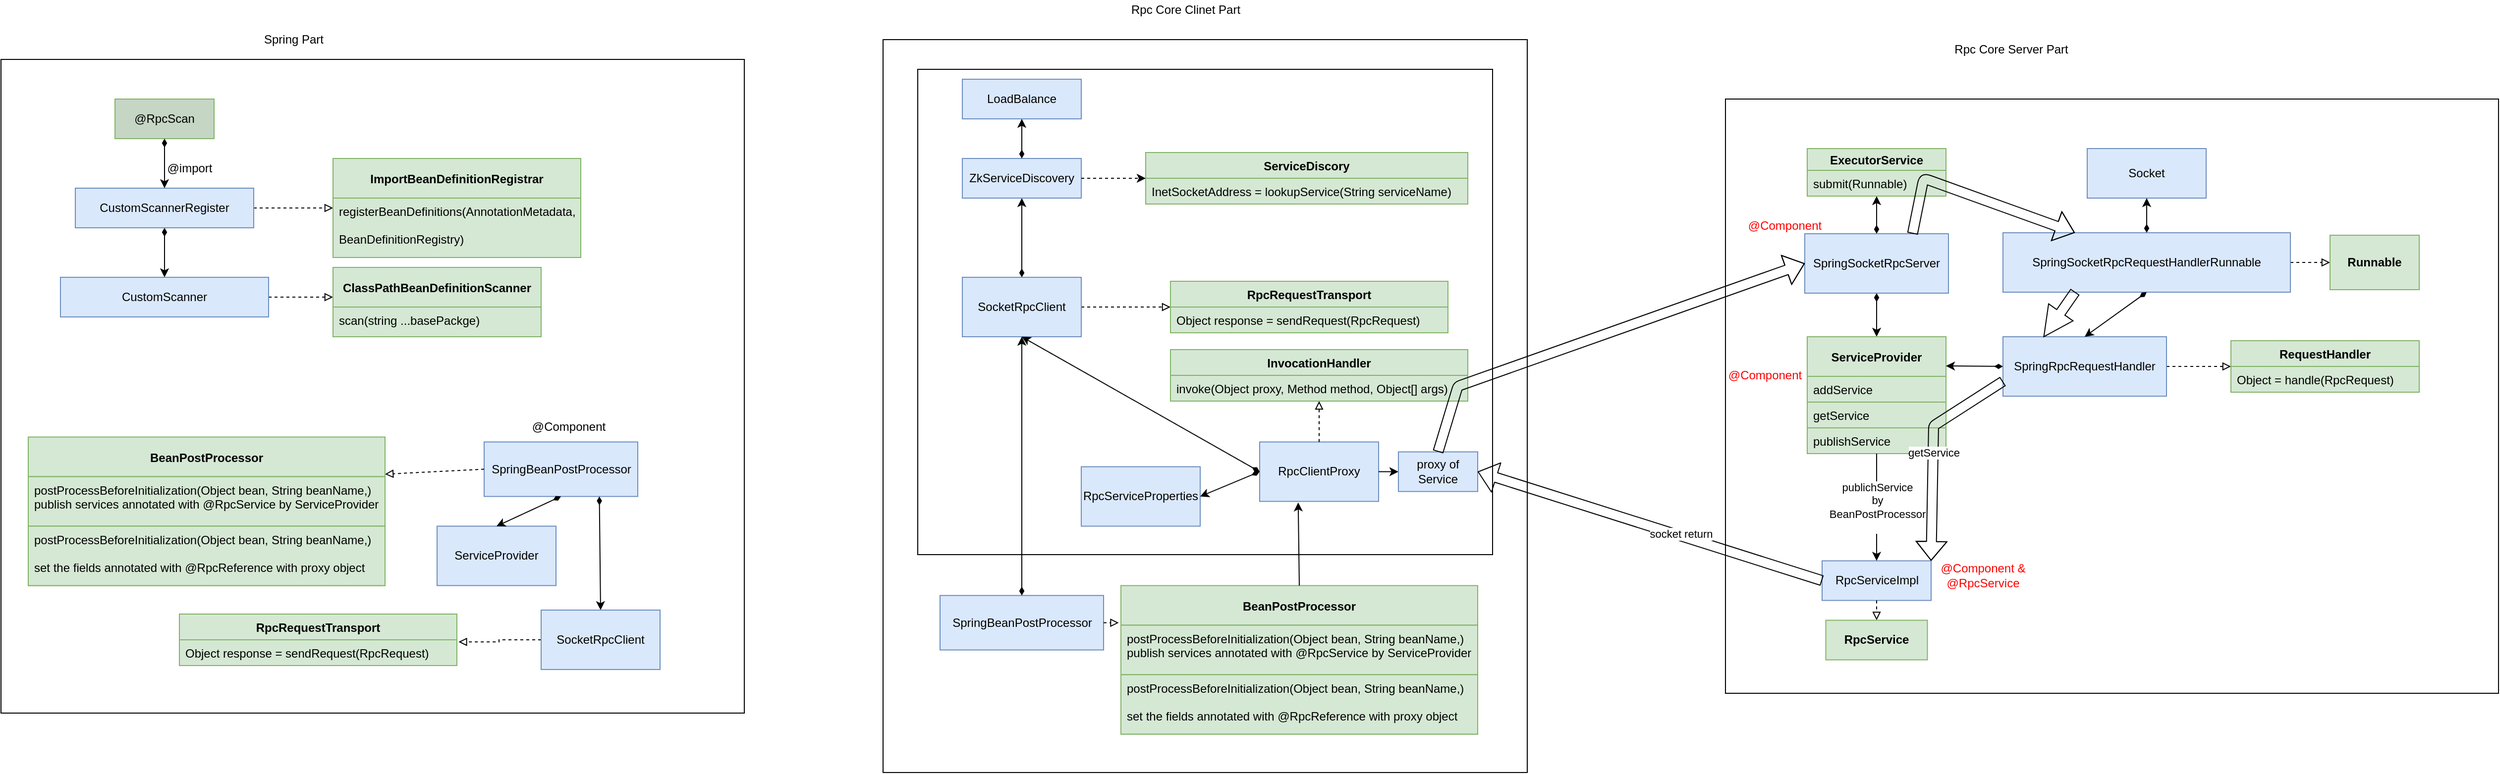 <mxfile version="14.2.5" type="github">
  <diagram id="BumKpP9zG7-PkTxgRSuZ" name="Page-1">
    <mxGraphModel dx="2156" dy="1034" grid="1" gridSize="10" guides="1" tooltips="1" connect="1" arrows="1" fold="1" page="0" pageScale="1" pageWidth="1200" pageHeight="1920" math="0" shadow="0">
      <root>
        <mxCell id="0" />
        <mxCell id="1" parent="0" />
        <mxCell id="OFLN6ch1py2yGaiHkbmR-164" value="" style="rounded=0;whiteSpace=wrap;html=1;strokeWidth=1;" vertex="1" parent="1">
          <mxGeometry x="1460" y="340" width="780" height="600" as="geometry" />
        </mxCell>
        <mxCell id="OFLN6ch1py2yGaiHkbmR-28" value="" style="rounded=0;whiteSpace=wrap;html=1;" vertex="1" parent="1">
          <mxGeometry x="610" y="280" width="650" height="740" as="geometry" />
        </mxCell>
        <mxCell id="OFLN6ch1py2yGaiHkbmR-104" value="" style="rounded=0;whiteSpace=wrap;html=1;strokeWidth=1;" vertex="1" parent="1">
          <mxGeometry x="645" y="310" width="580" height="490" as="geometry" />
        </mxCell>
        <mxCell id="OFLN6ch1py2yGaiHkbmR-25" value="" style="rounded=0;whiteSpace=wrap;html=1;" vertex="1" parent="1">
          <mxGeometry x="-280" y="300" width="750" height="660" as="geometry" />
        </mxCell>
        <mxCell id="OFLN6ch1py2yGaiHkbmR-8" value="" style="edgeStyle=orthogonalEdgeStyle;rounded=0;orthogonalLoop=1;jettySize=auto;html=1;startArrow=diamondThin;startFill=1;" edge="1" parent="1" source="OFLN6ch1py2yGaiHkbmR-2" target="OFLN6ch1py2yGaiHkbmR-7">
          <mxGeometry relative="1" as="geometry" />
        </mxCell>
        <mxCell id="OFLN6ch1py2yGaiHkbmR-12" value="" style="edgeStyle=orthogonalEdgeStyle;rounded=0;orthogonalLoop=1;jettySize=auto;html=1;startArrow=none;startFill=0;endArrow=block;endFill=0;dashed=1;" edge="1" parent="1" source="OFLN6ch1py2yGaiHkbmR-2">
          <mxGeometry relative="1" as="geometry">
            <mxPoint x="55" y="450" as="targetPoint" />
          </mxGeometry>
        </mxCell>
        <mxCell id="OFLN6ch1py2yGaiHkbmR-2" value="CustomScannerRegister" style="rounded=0;whiteSpace=wrap;html=1;fillColor=#dae8fc;strokeColor=#6c8ebf;" vertex="1" parent="1">
          <mxGeometry x="-205" y="430" width="180" height="40" as="geometry" />
        </mxCell>
        <mxCell id="OFLN6ch1py2yGaiHkbmR-3" value="&lt;div&gt;@RpcScan&lt;/div&gt;" style="rounded=0;whiteSpace=wrap;html=1;strokeColor=#82b366;fillColor=#C5D6C4;" vertex="1" parent="1">
          <mxGeometry x="-165" y="340" width="100" height="40" as="geometry" />
        </mxCell>
        <mxCell id="OFLN6ch1py2yGaiHkbmR-4" value="" style="endArrow=classic;html=1;exitX=0.5;exitY=1;exitDx=0;exitDy=0;startArrow=diamondThin;startFill=1;endFill=1;" edge="1" parent="1" source="OFLN6ch1py2yGaiHkbmR-3" target="OFLN6ch1py2yGaiHkbmR-2">
          <mxGeometry width="50" height="50" relative="1" as="geometry">
            <mxPoint x="-10" y="420" as="sourcePoint" />
            <mxPoint x="40" y="370" as="targetPoint" />
          </mxGeometry>
        </mxCell>
        <mxCell id="OFLN6ch1py2yGaiHkbmR-14" value="" style="edgeStyle=orthogonalEdgeStyle;rounded=0;orthogonalLoop=1;jettySize=auto;html=1;dashed=1;startArrow=none;startFill=0;endArrow=block;endFill=0;" edge="1" parent="1" source="OFLN6ch1py2yGaiHkbmR-7">
          <mxGeometry relative="1" as="geometry">
            <mxPoint x="55" y="540" as="targetPoint" />
          </mxGeometry>
        </mxCell>
        <mxCell id="OFLN6ch1py2yGaiHkbmR-7" value="CustomScanner" style="whiteSpace=wrap;html=1;rounded=0;fillColor=#dae8fc;strokeColor=#6c8ebf;" vertex="1" parent="1">
          <mxGeometry x="-220" y="520" width="210" height="40" as="geometry" />
        </mxCell>
        <mxCell id="OFLN6ch1py2yGaiHkbmR-15" value="@import" style="text;html=1;align=center;verticalAlign=middle;resizable=0;points=[];autosize=1;" vertex="1" parent="1">
          <mxGeometry x="-120" y="400" width="60" height="20" as="geometry" />
        </mxCell>
        <mxCell id="OFLN6ch1py2yGaiHkbmR-17" value="SpringBeanPostProcessor" style="whiteSpace=wrap;html=1;rounded=0;strokeColor=#6c8ebf;fillColor=#dae8fc;" vertex="1" parent="1">
          <mxGeometry x="207.5" y="686.25" width="155" height="55" as="geometry" />
        </mxCell>
        <mxCell id="OFLN6ch1py2yGaiHkbmR-19" value="" style="endArrow=block;html=1;dashed=1;exitX=0;exitY=0.5;exitDx=0;exitDy=0;entryX=1;entryY=0.25;entryDx=0;entryDy=0;endFill=0;" edge="1" parent="1" source="OFLN6ch1py2yGaiHkbmR-17" target="OFLN6ch1py2yGaiHkbmR-50">
          <mxGeometry width="50" height="50" relative="1" as="geometry">
            <mxPoint x="-20" y="755" as="sourcePoint" />
            <mxPoint x="50" y="795" as="targetPoint" />
          </mxGeometry>
        </mxCell>
        <mxCell id="OFLN6ch1py2yGaiHkbmR-20" value="ServiceProvider" style="whiteSpace=wrap;html=1;rounded=0;strokeColor=#6c8ebf;fillColor=#dae8fc;" vertex="1" parent="1">
          <mxGeometry x="160" y="771.25" width="120" height="60" as="geometry" />
        </mxCell>
        <mxCell id="OFLN6ch1py2yGaiHkbmR-24" value="" style="endArrow=classic;startArrow=diamondThin;html=1;startFill=1;exitX=0.5;exitY=1;exitDx=0;exitDy=0;entryX=0.5;entryY=0;entryDx=0;entryDy=0;" edge="1" parent="1" source="OFLN6ch1py2yGaiHkbmR-17" target="OFLN6ch1py2yGaiHkbmR-20">
          <mxGeometry width="50" height="50" relative="1" as="geometry">
            <mxPoint x="-190" y="855" as="sourcePoint" />
            <mxPoint x="-140" y="805" as="targetPoint" />
          </mxGeometry>
        </mxCell>
        <mxCell id="OFLN6ch1py2yGaiHkbmR-26" value="@Component" style="text;html=1;strokeColor=none;fillColor=none;align=center;verticalAlign=middle;whiteSpace=wrap;rounded=0;" vertex="1" parent="1">
          <mxGeometry x="257.5" y="661.25" width="70" height="20" as="geometry" />
        </mxCell>
        <mxCell id="OFLN6ch1py2yGaiHkbmR-27" value="&lt;div&gt;Spring Part&lt;/div&gt;" style="text;html=1;align=center;verticalAlign=middle;resizable=0;points=[];autosize=1;" vertex="1" parent="1">
          <mxGeometry x="-25" y="270" width="80" height="20" as="geometry" />
        </mxCell>
        <mxCell id="OFLN6ch1py2yGaiHkbmR-29" value="Rpc Core Clinet Part" style="text;html=1;align=center;verticalAlign=middle;resizable=0;points=[];autosize=1;" vertex="1" parent="1">
          <mxGeometry x="850" y="240" width="130" height="20" as="geometry" />
        </mxCell>
        <mxCell id="OFLN6ch1py2yGaiHkbmR-31" value="Rpc Core Server Part" style="text;html=1;align=center;verticalAlign=middle;resizable=0;points=[];autosize=1;" vertex="1" parent="1">
          <mxGeometry x="1682.5" y="280" width="130" height="20" as="geometry" />
        </mxCell>
        <mxCell id="OFLN6ch1py2yGaiHkbmR-34" value="" style="edgeStyle=orthogonalEdgeStyle;rounded=0;orthogonalLoop=1;jettySize=auto;html=1;startArrow=none;startFill=0;endArrow=block;endFill=0;dashed=1;entryX=0;entryY=0.5;entryDx=0;entryDy=0;" edge="1" parent="1" source="OFLN6ch1py2yGaiHkbmR-32" target="OFLN6ch1py2yGaiHkbmR-54">
          <mxGeometry relative="1" as="geometry">
            <mxPoint x="890.0" y="400" as="targetPoint" />
          </mxGeometry>
        </mxCell>
        <mxCell id="OFLN6ch1py2yGaiHkbmR-42" value="" style="edgeStyle=orthogonalEdgeStyle;rounded=0;orthogonalLoop=1;jettySize=auto;html=1;startArrow=diamondThin;startFill=1;endArrow=classic;endFill=1;" edge="1" parent="1" source="OFLN6ch1py2yGaiHkbmR-32" target="OFLN6ch1py2yGaiHkbmR-41">
          <mxGeometry relative="1" as="geometry" />
        </mxCell>
        <mxCell id="OFLN6ch1py2yGaiHkbmR-32" value="SocketRpcClient" style="rounded=0;whiteSpace=wrap;html=1;fillColor=#dae8fc;strokeColor=#6c8ebf;" vertex="1" parent="1">
          <mxGeometry x="690" y="520" width="120" height="60" as="geometry" />
        </mxCell>
        <mxCell id="OFLN6ch1py2yGaiHkbmR-41" value="ZkServiceDiscovery" style="whiteSpace=wrap;html=1;rounded=0;strokeColor=#6c8ebf;fillColor=#dae8fc;" vertex="1" parent="1">
          <mxGeometry x="690" y="400" width="120" height="40" as="geometry" />
        </mxCell>
        <mxCell id="OFLN6ch1py2yGaiHkbmR-44" value="ClassPathBeanDefinitionScanner" style="swimlane;fontStyle=1;childLayout=stackLayout;horizontal=1;startSize=40;fillColor=#d5e8d4;horizontalStack=0;resizeParent=1;resizeParentMax=0;resizeLast=0;collapsible=1;marginBottom=0;strokeWidth=1;strokeColor=#82b366;" vertex="1" parent="1">
          <mxGeometry x="55" y="510" width="210" height="70" as="geometry">
            <mxRectangle x="-320" y="390" width="50" height="40" as="alternateBounds" />
          </mxGeometry>
        </mxCell>
        <mxCell id="OFLN6ch1py2yGaiHkbmR-46" value="scan(string ...basePackge)" style="text;strokeColor=#82b366;fillColor=#d5e8d4;align=left;verticalAlign=top;spacingLeft=4;spacingRight=4;overflow=hidden;rotatable=0;points=[[0,0.5],[1,0.5]];portConstraint=eastwest;" vertex="1" parent="OFLN6ch1py2yGaiHkbmR-44">
          <mxGeometry y="40" width="210" height="30" as="geometry" />
        </mxCell>
        <mxCell id="OFLN6ch1py2yGaiHkbmR-48" value="ImportBeanDefinitionRegistrar" style="swimlane;fontStyle=1;childLayout=stackLayout;horizontal=1;startSize=40;fillColor=#d5e8d4;horizontalStack=0;resizeParent=1;resizeParentMax=0;resizeLast=0;collapsible=1;marginBottom=0;strokeWidth=1;strokeColor=#82b366;" vertex="1" parent="1">
          <mxGeometry x="55" y="400" width="250" height="100" as="geometry">
            <mxRectangle x="-320" y="390" width="50" height="40" as="alternateBounds" />
          </mxGeometry>
        </mxCell>
        <mxCell id="OFLN6ch1py2yGaiHkbmR-49" value="registerBeanDefinitions(AnnotationMetadata, &#xa;&#xa;BeanDefinitionRegistry)" style="text;strokeColor=#82b366;fillColor=#d5e8d4;align=left;verticalAlign=top;spacingLeft=4;spacingRight=4;overflow=hidden;rotatable=0;points=[[0,0.5],[1,0.5]];portConstraint=eastwest;" vertex="1" parent="OFLN6ch1py2yGaiHkbmR-48">
          <mxGeometry y="40" width="250" height="60" as="geometry" />
        </mxCell>
        <mxCell id="OFLN6ch1py2yGaiHkbmR-50" value="BeanPostProcessor" style="swimlane;fontStyle=1;childLayout=stackLayout;horizontal=1;startSize=40;fillColor=#d5e8d4;horizontalStack=0;resizeParent=1;resizeParentMax=0;resizeLast=0;collapsible=1;marginBottom=0;strokeWidth=1;strokeColor=#82b366;" vertex="1" parent="1">
          <mxGeometry x="-252.5" y="681.25" width="360" height="150" as="geometry">
            <mxRectangle x="-690" y="645" width="250" height="40" as="alternateBounds" />
          </mxGeometry>
        </mxCell>
        <mxCell id="OFLN6ch1py2yGaiHkbmR-51" value="postProcessBeforeInitialization(Object bean, String beanName,)&#xa;publish services annotated with @RpcService by ServiceProvider" style="text;strokeColor=#82b366;fillColor=#d5e8d4;align=left;verticalAlign=top;spacingLeft=4;spacingRight=4;overflow=hidden;rotatable=0;points=[[0,0.5],[1,0.5]];portConstraint=eastwest;" vertex="1" parent="OFLN6ch1py2yGaiHkbmR-50">
          <mxGeometry y="40" width="360" height="50" as="geometry" />
        </mxCell>
        <mxCell id="OFLN6ch1py2yGaiHkbmR-53" value="postProcessBeforeInitialization(Object bean, String beanName,) &#xa;&#xa;set the fields annotated with @RpcReference with proxy object" style="text;strokeColor=#82b366;fillColor=#d5e8d4;align=left;verticalAlign=top;spacingLeft=4;spacingRight=4;overflow=hidden;rotatable=0;points=[[0,0.5],[1,0.5]];portConstraint=eastwest;" vertex="1" parent="OFLN6ch1py2yGaiHkbmR-50">
          <mxGeometry y="90" width="360" height="60" as="geometry" />
        </mxCell>
        <mxCell id="OFLN6ch1py2yGaiHkbmR-54" value="RpcRequestTransport" style="swimlane;fontStyle=1;childLayout=stackLayout;horizontal=1;startSize=26;fillColor=#d5e8d4;horizontalStack=0;resizeParent=1;resizeParentMax=0;resizeLast=0;collapsible=1;marginBottom=0;strokeWidth=1;strokeColor=#82b366;" vertex="1" parent="1">
          <mxGeometry x="900" y="524" width="280" height="52" as="geometry" />
        </mxCell>
        <mxCell id="OFLN6ch1py2yGaiHkbmR-55" value="Object response = sendRequest(RpcRequest)" style="text;strokeColor=#82b366;fillColor=#d5e8d4;align=left;verticalAlign=top;spacingLeft=4;spacingRight=4;overflow=hidden;rotatable=0;points=[[0,0.5],[1,0.5]];portConstraint=eastwest;" vertex="1" parent="OFLN6ch1py2yGaiHkbmR-54">
          <mxGeometry y="26" width="280" height="26" as="geometry" />
        </mxCell>
        <mxCell id="OFLN6ch1py2yGaiHkbmR-58" value="ServiceDiscory" style="swimlane;fontStyle=1;childLayout=stackLayout;horizontal=1;startSize=26;fillColor=#d5e8d4;horizontalStack=0;resizeParent=1;resizeParentMax=0;resizeLast=0;collapsible=1;marginBottom=0;strokeWidth=1;strokeColor=#82b366;" vertex="1" parent="1">
          <mxGeometry x="875" y="394" width="325" height="52" as="geometry" />
        </mxCell>
        <mxCell id="OFLN6ch1py2yGaiHkbmR-61" value="InetSocketAddress = lookupService(String serviceName)" style="text;strokeColor=#82b366;fillColor=#d5e8d4;align=left;verticalAlign=top;spacingLeft=4;spacingRight=4;overflow=hidden;rotatable=0;points=[[0,0.5],[1,0.5]];portConstraint=eastwest;" vertex="1" parent="OFLN6ch1py2yGaiHkbmR-58">
          <mxGeometry y="26" width="325" height="26" as="geometry" />
        </mxCell>
        <mxCell id="OFLN6ch1py2yGaiHkbmR-62" value="" style="endArrow=classic;html=1;dashed=1;exitX=1;exitY=0.5;exitDx=0;exitDy=0;entryX=0;entryY=0.5;entryDx=0;entryDy=0;" edge="1" parent="1" source="OFLN6ch1py2yGaiHkbmR-41" target="OFLN6ch1py2yGaiHkbmR-58">
          <mxGeometry width="50" height="50" relative="1" as="geometry">
            <mxPoint x="940" y="480" as="sourcePoint" />
            <mxPoint x="990" y="430" as="targetPoint" />
          </mxGeometry>
        </mxCell>
        <mxCell id="OFLN6ch1py2yGaiHkbmR-64" value="SpringSocketRpcServer" style="rounded=0;whiteSpace=wrap;html=1;strokeWidth=1;fillColor=#dae8fc;strokeColor=#6c8ebf;" vertex="1" parent="1">
          <mxGeometry x="1540" y="476" width="145" height="60" as="geometry" />
        </mxCell>
        <mxCell id="OFLN6ch1py2yGaiHkbmR-70" value="" style="endArrow=classic;html=1;exitX=0.5;exitY=1;exitDx=0;exitDy=0;entryX=0.5;entryY=0;entryDx=0;entryDy=0;endFill=1;startArrow=diamondThin;startFill=1;" edge="1" parent="1" source="OFLN6ch1py2yGaiHkbmR-64" target="OFLN6ch1py2yGaiHkbmR-93">
          <mxGeometry width="50" height="50" relative="1" as="geometry">
            <mxPoint x="1587.5" y="580" as="sourcePoint" />
            <mxPoint x="1690" y="624" as="targetPoint" />
          </mxGeometry>
        </mxCell>
        <mxCell id="OFLN6ch1py2yGaiHkbmR-71" value="" style="endArrow=classic;html=1;exitX=0.5;exitY=0;exitDx=0;exitDy=0;endFill=1;startArrow=diamondThin;startFill=1;entryX=0.5;entryY=1;entryDx=0;entryDy=0;" edge="1" parent="1" source="OFLN6ch1py2yGaiHkbmR-64" target="OFLN6ch1py2yGaiHkbmR-98">
          <mxGeometry width="50" height="50" relative="1" as="geometry">
            <mxPoint x="1612.5" y="536" as="sourcePoint" />
            <mxPoint x="1612.5" y="420" as="targetPoint" />
          </mxGeometry>
        </mxCell>
        <mxCell id="OFLN6ch1py2yGaiHkbmR-74" value="" style="edgeStyle=orthogonalEdgeStyle;rounded=0;orthogonalLoop=1;jettySize=auto;html=1;startArrow=none;startFill=0;endArrow=block;endFill=0;dashed=1;" edge="1" parent="1" source="OFLN6ch1py2yGaiHkbmR-72" target="OFLN6ch1py2yGaiHkbmR-73">
          <mxGeometry relative="1" as="geometry" />
        </mxCell>
        <mxCell id="OFLN6ch1py2yGaiHkbmR-72" value="SpringSocketRpcRequestHandlerRunnable" style="rounded=0;whiteSpace=wrap;html=1;strokeWidth=1;fillColor=#dae8fc;strokeColor=#6c8ebf;" vertex="1" parent="1">
          <mxGeometry x="1740" y="475" width="290" height="60" as="geometry" />
        </mxCell>
        <mxCell id="OFLN6ch1py2yGaiHkbmR-73" value="&lt;b&gt;Runnable&lt;/b&gt;" style="whiteSpace=wrap;html=1;rounded=0;strokeColor=#82b366;strokeWidth=1;fillColor=#d5e8d4;" vertex="1" parent="1">
          <mxGeometry x="2070" y="477.5" width="90" height="55" as="geometry" />
        </mxCell>
        <mxCell id="OFLN6ch1py2yGaiHkbmR-75" value="Socket" style="whiteSpace=wrap;html=1;rounded=0;strokeColor=#6c8ebf;strokeWidth=1;fillColor=#dae8fc;" vertex="1" parent="1">
          <mxGeometry x="1825" y="390" width="120" height="50" as="geometry" />
        </mxCell>
        <mxCell id="OFLN6ch1py2yGaiHkbmR-80" value="" style="edgeStyle=orthogonalEdgeStyle;rounded=0;orthogonalLoop=1;jettySize=auto;html=1;dashed=1;startArrow=none;startFill=0;endArrow=block;endFill=0;entryX=0;entryY=0.5;entryDx=0;entryDy=0;exitX=1;exitY=0.5;exitDx=0;exitDy=0;" edge="1" parent="1" source="OFLN6ch1py2yGaiHkbmR-76" target="OFLN6ch1py2yGaiHkbmR-84">
          <mxGeometry relative="1" as="geometry">
            <mxPoint x="2202.5" y="625" as="targetPoint" />
          </mxGeometry>
        </mxCell>
        <mxCell id="OFLN6ch1py2yGaiHkbmR-76" value="SpringRpcRequestHandler" style="whiteSpace=wrap;html=1;rounded=0;strokeColor=#6c8ebf;strokeWidth=1;fillColor=#dae8fc;" vertex="1" parent="1">
          <mxGeometry x="1740" y="580" width="165" height="60" as="geometry" />
        </mxCell>
        <mxCell id="OFLN6ch1py2yGaiHkbmR-77" value="" style="endArrow=classic;html=1;exitX=0.5;exitY=0;exitDx=0;exitDy=0;entryX=0.5;entryY=1;entryDx=0;entryDy=0;endFill=1;startArrow=diamondThin;startFill=1;" edge="1" parent="1" target="OFLN6ch1py2yGaiHkbmR-75" source="OFLN6ch1py2yGaiHkbmR-72">
          <mxGeometry width="50" height="50" relative="1" as="geometry">
            <mxPoint x="1912.5" y="571" as="sourcePoint" />
            <mxPoint x="1937.5" y="565" as="targetPoint" />
          </mxGeometry>
        </mxCell>
        <mxCell id="OFLN6ch1py2yGaiHkbmR-78" value="" style="endArrow=classic;html=1;exitX=0.5;exitY=1;exitDx=0;exitDy=0;entryX=0.5;entryY=0;entryDx=0;entryDy=0;endFill=1;startArrow=diamondThin;startFill=1;" edge="1" parent="1" target="OFLN6ch1py2yGaiHkbmR-76" source="OFLN6ch1py2yGaiHkbmR-72">
          <mxGeometry width="50" height="50" relative="1" as="geometry">
            <mxPoint x="1912.5" y="571" as="sourcePoint" />
            <mxPoint x="1810" y="635" as="targetPoint" />
          </mxGeometry>
        </mxCell>
        <mxCell id="OFLN6ch1py2yGaiHkbmR-84" value="RequestHandler" style="swimlane;fontStyle=1;childLayout=stackLayout;horizontal=1;startSize=26;fillColor=#d5e8d4;horizontalStack=0;resizeParent=1;resizeParentMax=0;resizeLast=0;collapsible=1;marginBottom=0;strokeWidth=1;strokeColor=#82b366;" vertex="1" parent="1">
          <mxGeometry x="1970" y="584" width="190" height="52" as="geometry" />
        </mxCell>
        <mxCell id="OFLN6ch1py2yGaiHkbmR-85" value="Object = handle(RpcRequest)" style="text;strokeColor=#82b366;fillColor=#d5e8d4;align=left;verticalAlign=top;spacingLeft=4;spacingRight=4;overflow=hidden;rotatable=0;points=[[0,0.5],[1,0.5]];portConstraint=eastwest;" vertex="1" parent="OFLN6ch1py2yGaiHkbmR-84">
          <mxGeometry y="26" width="190" height="26" as="geometry" />
        </mxCell>
        <mxCell id="OFLN6ch1py2yGaiHkbmR-93" value="ServiceProvider" style="swimlane;fontStyle=1;childLayout=stackLayout;horizontal=1;startSize=40;fillColor=#d5e8d4;horizontalStack=0;resizeParent=1;resizeParentMax=0;resizeLast=0;collapsible=1;marginBottom=0;strokeWidth=1;strokeColor=#82b366;" vertex="1" parent="1">
          <mxGeometry x="1542.5" y="580" width="140" height="118" as="geometry" />
        </mxCell>
        <mxCell id="OFLN6ch1py2yGaiHkbmR-94" value="addService" style="text;strokeColor=#82b366;fillColor=#d5e8d4;align=left;verticalAlign=top;spacingLeft=4;spacingRight=4;overflow=hidden;rotatable=0;points=[[0,0.5],[1,0.5]];portConstraint=eastwest;" vertex="1" parent="OFLN6ch1py2yGaiHkbmR-93">
          <mxGeometry y="40" width="140" height="26" as="geometry" />
        </mxCell>
        <mxCell id="OFLN6ch1py2yGaiHkbmR-95" value="getService" style="text;strokeColor=#82b366;fillColor=#d5e8d4;align=left;verticalAlign=top;spacingLeft=4;spacingRight=4;overflow=hidden;rotatable=0;points=[[0,0.5],[1,0.5]];portConstraint=eastwest;" vertex="1" parent="OFLN6ch1py2yGaiHkbmR-93">
          <mxGeometry y="66" width="140" height="26" as="geometry" />
        </mxCell>
        <mxCell id="OFLN6ch1py2yGaiHkbmR-96" value="publishService" style="text;strokeColor=#82b366;fillColor=#d5e8d4;align=left;verticalAlign=top;spacingLeft=4;spacingRight=4;overflow=hidden;rotatable=0;points=[[0,0.5],[1,0.5]];portConstraint=eastwest;" vertex="1" parent="OFLN6ch1py2yGaiHkbmR-93">
          <mxGeometry y="92" width="140" height="26" as="geometry" />
        </mxCell>
        <mxCell id="OFLN6ch1py2yGaiHkbmR-97" value="" style="endArrow=classic;html=1;exitX=0;exitY=0.5;exitDx=0;exitDy=0;entryX=1;entryY=0.25;entryDx=0;entryDy=0;endFill=1;startArrow=diamondThin;startFill=1;" edge="1" parent="1" source="OFLN6ch1py2yGaiHkbmR-76" target="OFLN6ch1py2yGaiHkbmR-93">
          <mxGeometry width="50" height="50" relative="1" as="geometry">
            <mxPoint x="1542.5" y="536.0" as="sourcePoint" />
            <mxPoint x="1670" y="690.0" as="targetPoint" />
          </mxGeometry>
        </mxCell>
        <mxCell id="OFLN6ch1py2yGaiHkbmR-98" value="ExecutorService" style="swimlane;fontStyle=1;childLayout=stackLayout;horizontal=1;startSize=22;fillColor=#d5e8d4;horizontalStack=0;resizeParent=1;resizeParentMax=0;resizeLast=0;collapsible=1;marginBottom=0;strokeWidth=1;strokeColor=#82b366;" vertex="1" parent="1">
          <mxGeometry x="1542.5" y="390" width="140" height="48" as="geometry" />
        </mxCell>
        <mxCell id="OFLN6ch1py2yGaiHkbmR-99" value="submit(Runnable)" style="text;strokeColor=#82b366;fillColor=#d5e8d4;align=left;verticalAlign=top;spacingLeft=4;spacingRight=4;overflow=hidden;rotatable=0;points=[[0,0.5],[1,0.5]];portConstraint=eastwest;" vertex="1" parent="OFLN6ch1py2yGaiHkbmR-98">
          <mxGeometry y="22" width="140" height="26" as="geometry" />
        </mxCell>
        <mxCell id="OFLN6ch1py2yGaiHkbmR-112" value="" style="endArrow=classic;startArrow=diamondThin;html=1;startFill=1;exitX=0.75;exitY=1;exitDx=0;exitDy=0;entryX=0.5;entryY=0;entryDx=0;entryDy=0;" edge="1" parent="1" source="OFLN6ch1py2yGaiHkbmR-17" target="OFLN6ch1py2yGaiHkbmR-117">
          <mxGeometry width="50" height="50" relative="1" as="geometry">
            <mxPoint x="285" y="741.25" as="sourcePoint" />
            <mxPoint x="520" y="690" as="targetPoint" />
          </mxGeometry>
        </mxCell>
        <mxCell id="OFLN6ch1py2yGaiHkbmR-116" value="" style="edgeStyle=orthogonalEdgeStyle;rounded=0;orthogonalLoop=1;jettySize=auto;html=1;startArrow=none;startFill=0;endArrow=block;endFill=0;dashed=1;entryX=1.006;entryY=0.082;entryDx=0;entryDy=0;entryPerimeter=0;" edge="1" parent="1" source="OFLN6ch1py2yGaiHkbmR-117" target="OFLN6ch1py2yGaiHkbmR-119">
          <mxGeometry relative="1" as="geometry">
            <mxPoint x="490.0" y="740" as="targetPoint" />
          </mxGeometry>
        </mxCell>
        <mxCell id="OFLN6ch1py2yGaiHkbmR-117" value="SocketRpcClient" style="rounded=0;whiteSpace=wrap;html=1;fillColor=#dae8fc;strokeColor=#6c8ebf;" vertex="1" parent="1">
          <mxGeometry x="265" y="856" width="120" height="60" as="geometry" />
        </mxCell>
        <mxCell id="OFLN6ch1py2yGaiHkbmR-118" value="RpcRequestTransport" style="swimlane;fontStyle=1;childLayout=stackLayout;horizontal=1;startSize=26;fillColor=#d5e8d4;horizontalStack=0;resizeParent=1;resizeParentMax=0;resizeLast=0;collapsible=1;marginBottom=0;strokeWidth=1;strokeColor=#82b366;" vertex="1" parent="1">
          <mxGeometry x="-100" y="860" width="280" height="52" as="geometry" />
        </mxCell>
        <mxCell id="OFLN6ch1py2yGaiHkbmR-119" value="Object response = sendRequest(RpcRequest)" style="text;strokeColor=#82b366;fillColor=#d5e8d4;align=left;verticalAlign=top;spacingLeft=4;spacingRight=4;overflow=hidden;rotatable=0;points=[[0,0.5],[1,0.5]];portConstraint=eastwest;" vertex="1" parent="OFLN6ch1py2yGaiHkbmR-118">
          <mxGeometry y="26" width="280" height="26" as="geometry" />
        </mxCell>
        <mxCell id="OFLN6ch1py2yGaiHkbmR-122" value="SpringBeanPostProcessor" style="whiteSpace=wrap;html=1;rounded=0;strokeColor=#6c8ebf;fillColor=#dae8fc;" vertex="1" parent="1">
          <mxGeometry x="667.5" y="841.25" width="165" height="55" as="geometry" />
        </mxCell>
        <mxCell id="OFLN6ch1py2yGaiHkbmR-124" value="BeanPostProcessor" style="swimlane;fontStyle=1;childLayout=stackLayout;horizontal=1;startSize=40;fillColor=#d5e8d4;horizontalStack=0;resizeParent=1;resizeParentMax=0;resizeLast=0;collapsible=1;marginBottom=0;strokeWidth=1;strokeColor=#82b366;" vertex="1" parent="1">
          <mxGeometry x="850" y="831.25" width="360" height="150" as="geometry">
            <mxRectangle x="-690" y="645" width="250" height="40" as="alternateBounds" />
          </mxGeometry>
        </mxCell>
        <mxCell id="OFLN6ch1py2yGaiHkbmR-125" value="postProcessBeforeInitialization(Object bean, String beanName,)&#xa;publish services annotated with @RpcService by ServiceProvider" style="text;strokeColor=#82b366;fillColor=#d5e8d4;align=left;verticalAlign=top;spacingLeft=4;spacingRight=4;overflow=hidden;rotatable=0;points=[[0,0.5],[1,0.5]];portConstraint=eastwest;" vertex="1" parent="OFLN6ch1py2yGaiHkbmR-124">
          <mxGeometry y="40" width="360" height="50" as="geometry" />
        </mxCell>
        <mxCell id="OFLN6ch1py2yGaiHkbmR-126" value="postProcessBeforeInitialization(Object bean, String beanName,) &#xa;&#xa;set the fields annotated with @RpcReference with proxy object" style="text;strokeColor=#82b366;fillColor=#d5e8d4;align=left;verticalAlign=top;spacingLeft=4;spacingRight=4;overflow=hidden;rotatable=0;points=[[0,0.5],[1,0.5]];portConstraint=eastwest;" vertex="1" parent="OFLN6ch1py2yGaiHkbmR-124">
          <mxGeometry y="90" width="360" height="60" as="geometry" />
        </mxCell>
        <mxCell id="OFLN6ch1py2yGaiHkbmR-127" value="" style="edgeStyle=orthogonalEdgeStyle;rounded=0;orthogonalLoop=1;jettySize=auto;html=1;startArrow=none;startFill=0;endArrow=block;endFill=0;dashed=1;entryX=-0.006;entryY=-0.045;entryDx=0;entryDy=0;exitX=1;exitY=0.5;exitDx=0;exitDy=0;entryPerimeter=0;" edge="1" parent="1" source="OFLN6ch1py2yGaiHkbmR-122" target="OFLN6ch1py2yGaiHkbmR-125">
          <mxGeometry relative="1" as="geometry">
            <mxPoint x="820" y="730" as="sourcePoint" />
            <mxPoint x="910" y="730" as="targetPoint" />
          </mxGeometry>
        </mxCell>
        <mxCell id="OFLN6ch1py2yGaiHkbmR-128" value="" style="endArrow=classic;startArrow=diamondThin;html=1;startFill=1;exitX=0.5;exitY=0;exitDx=0;exitDy=0;entryX=0.5;entryY=1;entryDx=0;entryDy=0;" edge="1" parent="1" source="OFLN6ch1py2yGaiHkbmR-122" target="OFLN6ch1py2yGaiHkbmR-32">
          <mxGeometry width="50" height="50" relative="1" as="geometry">
            <mxPoint x="731.88" y="686.25" as="sourcePoint" />
            <mxPoint x="733.13" y="801.0" as="targetPoint" />
          </mxGeometry>
        </mxCell>
        <mxCell id="OFLN6ch1py2yGaiHkbmR-137" value="RpcClientProxy" style="rounded=0;whiteSpace=wrap;html=1;strokeWidth=1;fillColor=#dae8fc;strokeColor=#6c8ebf;" vertex="1" parent="1">
          <mxGeometry x="990" y="686.25" width="120" height="60" as="geometry" />
        </mxCell>
        <mxCell id="OFLN6ch1py2yGaiHkbmR-139" value="InvocationHandler" style="swimlane;fontStyle=1;childLayout=stackLayout;horizontal=1;startSize=26;fillColor=#d5e8d4;horizontalStack=0;resizeParent=1;resizeParentMax=0;resizeLast=0;collapsible=1;marginBottom=0;strokeWidth=1;strokeColor=#82b366;" vertex="1" parent="1">
          <mxGeometry x="900" y="593" width="300" height="52" as="geometry" />
        </mxCell>
        <mxCell id="OFLN6ch1py2yGaiHkbmR-140" value="invoke(Object proxy, Method method, Object[] args)" style="text;strokeColor=#82b366;fillColor=#d5e8d4;align=left;verticalAlign=top;spacingLeft=4;spacingRight=4;overflow=hidden;rotatable=0;points=[[0,0.5],[1,0.5]];portConstraint=eastwest;" vertex="1" parent="OFLN6ch1py2yGaiHkbmR-139">
          <mxGeometry y="26" width="300" height="26" as="geometry" />
        </mxCell>
        <mxCell id="OFLN6ch1py2yGaiHkbmR-143" value="" style="endArrow=block;html=1;dashed=1;endFill=0;exitX=0.5;exitY=0;exitDx=0;exitDy=0;entryX=0.5;entryY=1;entryDx=0;entryDy=0;" edge="1" parent="1" source="OFLN6ch1py2yGaiHkbmR-137" target="OFLN6ch1py2yGaiHkbmR-139">
          <mxGeometry width="50" height="50" relative="1" as="geometry">
            <mxPoint x="880" y="730" as="sourcePoint" />
            <mxPoint x="970" y="650" as="targetPoint" />
          </mxGeometry>
        </mxCell>
        <mxCell id="OFLN6ch1py2yGaiHkbmR-144" value="" style="endArrow=classic;html=1;startArrow=diamondThin;startFill=1;exitX=0;exitY=0.5;exitDx=0;exitDy=0;entryX=0.5;entryY=1;entryDx=0;entryDy=0;" edge="1" parent="1" source="OFLN6ch1py2yGaiHkbmR-137" target="OFLN6ch1py2yGaiHkbmR-32">
          <mxGeometry width="50" height="50" relative="1" as="geometry">
            <mxPoint x="880" y="730" as="sourcePoint" />
            <mxPoint x="930" y="680" as="targetPoint" />
          </mxGeometry>
        </mxCell>
        <mxCell id="OFLN6ch1py2yGaiHkbmR-145" value="RpcServiceProperties" style="rounded=0;whiteSpace=wrap;html=1;strokeWidth=1;fillColor=#dae8fc;strokeColor=#6c8ebf;" vertex="1" parent="1">
          <mxGeometry x="810" y="711.25" width="120" height="60" as="geometry" />
        </mxCell>
        <mxCell id="OFLN6ch1py2yGaiHkbmR-146" value="" style="endArrow=classic;html=1;startArrow=diamondThin;startFill=1;exitX=0;exitY=0.5;exitDx=0;exitDy=0;entryX=1;entryY=0.5;entryDx=0;entryDy=0;" edge="1" parent="1" source="OFLN6ch1py2yGaiHkbmR-137" target="OFLN6ch1py2yGaiHkbmR-145">
          <mxGeometry width="50" height="50" relative="1" as="geometry">
            <mxPoint x="920" y="740" as="sourcePoint" />
            <mxPoint x="750" y="580" as="targetPoint" />
          </mxGeometry>
        </mxCell>
        <mxCell id="OFLN6ch1py2yGaiHkbmR-149" value="" style="endArrow=classic;html=1;exitX=0.5;exitY=0;exitDx=0;exitDy=0;entryX=0.324;entryY=1.018;entryDx=0;entryDy=0;entryPerimeter=0;" edge="1" parent="1" source="OFLN6ch1py2yGaiHkbmR-124" target="OFLN6ch1py2yGaiHkbmR-137">
          <mxGeometry width="50" height="50" relative="1" as="geometry">
            <mxPoint x="940" y="920" as="sourcePoint" />
            <mxPoint x="950" y="754" as="targetPoint" />
          </mxGeometry>
        </mxCell>
        <mxCell id="OFLN6ch1py2yGaiHkbmR-148" value="" style="endArrow=classic;html=1;exitX=1;exitY=0.5;exitDx=0;exitDy=0;entryX=0;entryY=0.5;entryDx=0;entryDy=0;" edge="1" parent="1" source="OFLN6ch1py2yGaiHkbmR-137" target="OFLN6ch1py2yGaiHkbmR-159">
          <mxGeometry width="50" height="50" relative="1" as="geometry">
            <mxPoint x="880" y="840" as="sourcePoint" />
            <mxPoint x="1085" y="816" as="targetPoint" />
          </mxGeometry>
        </mxCell>
        <mxCell id="OFLN6ch1py2yGaiHkbmR-155" value="RpcServiceImpl" style="rounded=0;whiteSpace=wrap;html=1;strokeWidth=1;fillColor=#dae8fc;strokeColor=#6c8ebf;" vertex="1" parent="1">
          <mxGeometry x="1557.5" y="806.25" width="110" height="40" as="geometry" />
        </mxCell>
        <mxCell id="OFLN6ch1py2yGaiHkbmR-156" value="" style="endArrow=block;html=1;dashed=1;endFill=0;exitX=0.5;exitY=1;exitDx=0;exitDy=0;entryX=0.5;entryY=0;entryDx=0;entryDy=0;" edge="1" parent="1" source="OFLN6ch1py2yGaiHkbmR-155" target="OFLN6ch1py2yGaiHkbmR-157">
          <mxGeometry width="50" height="50" relative="1" as="geometry">
            <mxPoint x="1017.5" y="770.25" as="sourcePoint" />
            <mxPoint x="1002.5" y="900.25" as="targetPoint" />
          </mxGeometry>
        </mxCell>
        <mxCell id="OFLN6ch1py2yGaiHkbmR-157" value="&lt;b&gt;RpcService&lt;/b&gt;" style="rounded=0;whiteSpace=wrap;html=1;strokeWidth=1;fillColor=#d5e8d4;strokeColor=#82b366;" vertex="1" parent="1">
          <mxGeometry x="1561.25" y="866.25" width="102.5" height="40" as="geometry" />
        </mxCell>
        <mxCell id="OFLN6ch1py2yGaiHkbmR-159" value="proxy of Service" style="rounded=0;whiteSpace=wrap;html=1;strokeWidth=1;fillColor=#dae8fc;strokeColor=#6c8ebf;" vertex="1" parent="1">
          <mxGeometry x="1130" y="696.25" width="80" height="40" as="geometry" />
        </mxCell>
        <mxCell id="OFLN6ch1py2yGaiHkbmR-160" value="" style="endArrow=classic;html=1;exitX=0.5;exitY=0;exitDx=0;exitDy=0;entryX=0;entryY=0.5;entryDx=0;entryDy=0;shape=flexArrow;" edge="1" parent="1" source="OFLN6ch1py2yGaiHkbmR-159" target="OFLN6ch1py2yGaiHkbmR-64">
          <mxGeometry width="50" height="50" relative="1" as="geometry">
            <mxPoint x="1230" y="726.25" as="sourcePoint" />
            <mxPoint x="1310" y="680" as="targetPoint" />
            <Array as="points">
              <mxPoint x="1190" y="630" />
            </Array>
          </mxGeometry>
        </mxCell>
        <mxCell id="OFLN6ch1py2yGaiHkbmR-162" value="" style="endArrow=classic;html=1;entryX=1;entryY=0.5;entryDx=0;entryDy=0;exitX=0;exitY=0.5;exitDx=0;exitDy=0;shape=flexArrow;" edge="1" parent="1" source="OFLN6ch1py2yGaiHkbmR-155" target="OFLN6ch1py2yGaiHkbmR-159">
          <mxGeometry width="50" height="50" relative="1" as="geometry">
            <mxPoint x="1560" y="710" as="sourcePoint" />
            <mxPoint x="1250" y="620" as="targetPoint" />
          </mxGeometry>
        </mxCell>
        <mxCell id="OFLN6ch1py2yGaiHkbmR-175" value="socket return" style="edgeLabel;html=1;align=center;verticalAlign=middle;resizable=0;points=[];" vertex="1" connectable="0" parent="OFLN6ch1py2yGaiHkbmR-162">
          <mxGeometry x="-0.178" y="-2" relative="1" as="geometry">
            <mxPoint as="offset" />
          </mxGeometry>
        </mxCell>
        <mxCell id="OFLN6ch1py2yGaiHkbmR-167" value="" style="endArrow=classic;html=1;exitX=0.5;exitY=1;exitDx=0;exitDy=0;entryX=0.5;entryY=0;entryDx=0;entryDy=0;" edge="1" parent="1" source="OFLN6ch1py2yGaiHkbmR-93" target="OFLN6ch1py2yGaiHkbmR-155">
          <mxGeometry relative="1" as="geometry">
            <mxPoint x="1620" y="739.41" as="sourcePoint" />
            <mxPoint x="1720" y="739.41" as="targetPoint" />
          </mxGeometry>
        </mxCell>
        <mxCell id="OFLN6ch1py2yGaiHkbmR-168" value="&lt;div&gt;publichService&lt;/div&gt;&lt;div&gt;by&lt;br&gt;&lt;/div&gt;&lt;div&gt;BeanPostProcessor&lt;/div&gt;&lt;div&gt;&lt;br&gt;&lt;/div&gt;" style="edgeLabel;resizable=0;html=1;align=center;verticalAlign=middle;" connectable="0" vertex="1" parent="OFLN6ch1py2yGaiHkbmR-167">
          <mxGeometry relative="1" as="geometry" />
        </mxCell>
        <mxCell id="OFLN6ch1py2yGaiHkbmR-169" value="" style="endArrow=classic;html=1;exitX=0.75;exitY=0;exitDx=0;exitDy=0;shape=flexArrow;entryX=0.25;entryY=0;entryDx=0;entryDy=0;" edge="1" parent="1" source="OFLN6ch1py2yGaiHkbmR-64" target="OFLN6ch1py2yGaiHkbmR-72">
          <mxGeometry width="50" height="50" relative="1" as="geometry">
            <mxPoint x="1820" y="650" as="sourcePoint" />
            <mxPoint x="1740" y="506" as="targetPoint" />
            <Array as="points">
              <mxPoint x="1660" y="420" />
            </Array>
          </mxGeometry>
        </mxCell>
        <mxCell id="OFLN6ch1py2yGaiHkbmR-171" value="" style="endArrow=classic;html=1;exitX=0.25;exitY=1;exitDx=0;exitDy=0;entryX=0.25;entryY=0;entryDx=0;entryDy=0;shape=arrow;" edge="1" parent="1" source="OFLN6ch1py2yGaiHkbmR-72" target="OFLN6ch1py2yGaiHkbmR-76">
          <mxGeometry width="50" height="50" relative="1" as="geometry">
            <mxPoint x="1820" y="650" as="sourcePoint" />
            <mxPoint x="1870" y="600" as="targetPoint" />
          </mxGeometry>
        </mxCell>
        <mxCell id="OFLN6ch1py2yGaiHkbmR-173" value="" style="endArrow=classic;html=1;exitX=0;exitY=0.75;exitDx=0;exitDy=0;entryX=1;entryY=0;entryDx=0;entryDy=0;shape=flexArrow;" edge="1" parent="1" source="OFLN6ch1py2yGaiHkbmR-76" target="OFLN6ch1py2yGaiHkbmR-155">
          <mxGeometry relative="1" as="geometry">
            <mxPoint x="1772.5" y="688.82" as="sourcePoint" />
            <mxPoint x="1872.5" y="688.82" as="targetPoint" />
            <Array as="points">
              <mxPoint x="1670" y="670" />
            </Array>
          </mxGeometry>
        </mxCell>
        <mxCell id="OFLN6ch1py2yGaiHkbmR-174" value="getService" style="edgeLabel;resizable=0;html=1;align=center;verticalAlign=middle;" connectable="0" vertex="1" parent="OFLN6ch1py2yGaiHkbmR-173">
          <mxGeometry relative="1" as="geometry" />
        </mxCell>
        <mxCell id="OFLN6ch1py2yGaiHkbmR-177" value="&lt;font color=&quot;#FF0000&quot;&gt;@Component&lt;/font&gt;" style="text;html=1;strokeColor=none;fillColor=none;align=center;verticalAlign=middle;whiteSpace=wrap;rounded=0;" vertex="1" parent="1">
          <mxGeometry x="1480" y="609" width="40" height="20" as="geometry" />
        </mxCell>
        <mxCell id="OFLN6ch1py2yGaiHkbmR-178" value="&lt;font color=&quot;#FF0000&quot;&gt;@Component &amp;amp; @RpcService&lt;br&gt;&lt;/font&gt;" style="text;html=1;strokeColor=none;fillColor=none;align=center;verticalAlign=middle;whiteSpace=wrap;rounded=0;" vertex="1" parent="1">
          <mxGeometry x="1670" y="811.25" width="100" height="20" as="geometry" />
        </mxCell>
        <mxCell id="OFLN6ch1py2yGaiHkbmR-179" value="&lt;font color=&quot;#FF0000&quot;&gt;@Component&lt;/font&gt;" style="text;html=1;strokeColor=none;fillColor=none;align=center;verticalAlign=middle;whiteSpace=wrap;rounded=0;" vertex="1" parent="1">
          <mxGeometry x="1500" y="457.5" width="40" height="20" as="geometry" />
        </mxCell>
        <mxCell id="OFLN6ch1py2yGaiHkbmR-182" value="" style="edgeStyle=orthogonalEdgeStyle;rounded=0;orthogonalLoop=1;jettySize=auto;html=1;startArrow=diamondThin;startFill=1;endArrow=classic;endFill=1;exitX=0.5;exitY=0;exitDx=0;exitDy=0;" edge="1" parent="1" target="OFLN6ch1py2yGaiHkbmR-183" source="OFLN6ch1py2yGaiHkbmR-41">
          <mxGeometry relative="1" as="geometry">
            <mxPoint x="750" y="390" as="sourcePoint" />
          </mxGeometry>
        </mxCell>
        <mxCell id="OFLN6ch1py2yGaiHkbmR-183" value="LoadBalance" style="whiteSpace=wrap;html=1;rounded=0;strokeColor=#6c8ebf;fillColor=#dae8fc;" vertex="1" parent="1">
          <mxGeometry x="690" y="320" width="120" height="40" as="geometry" />
        </mxCell>
      </root>
    </mxGraphModel>
  </diagram>
</mxfile>
